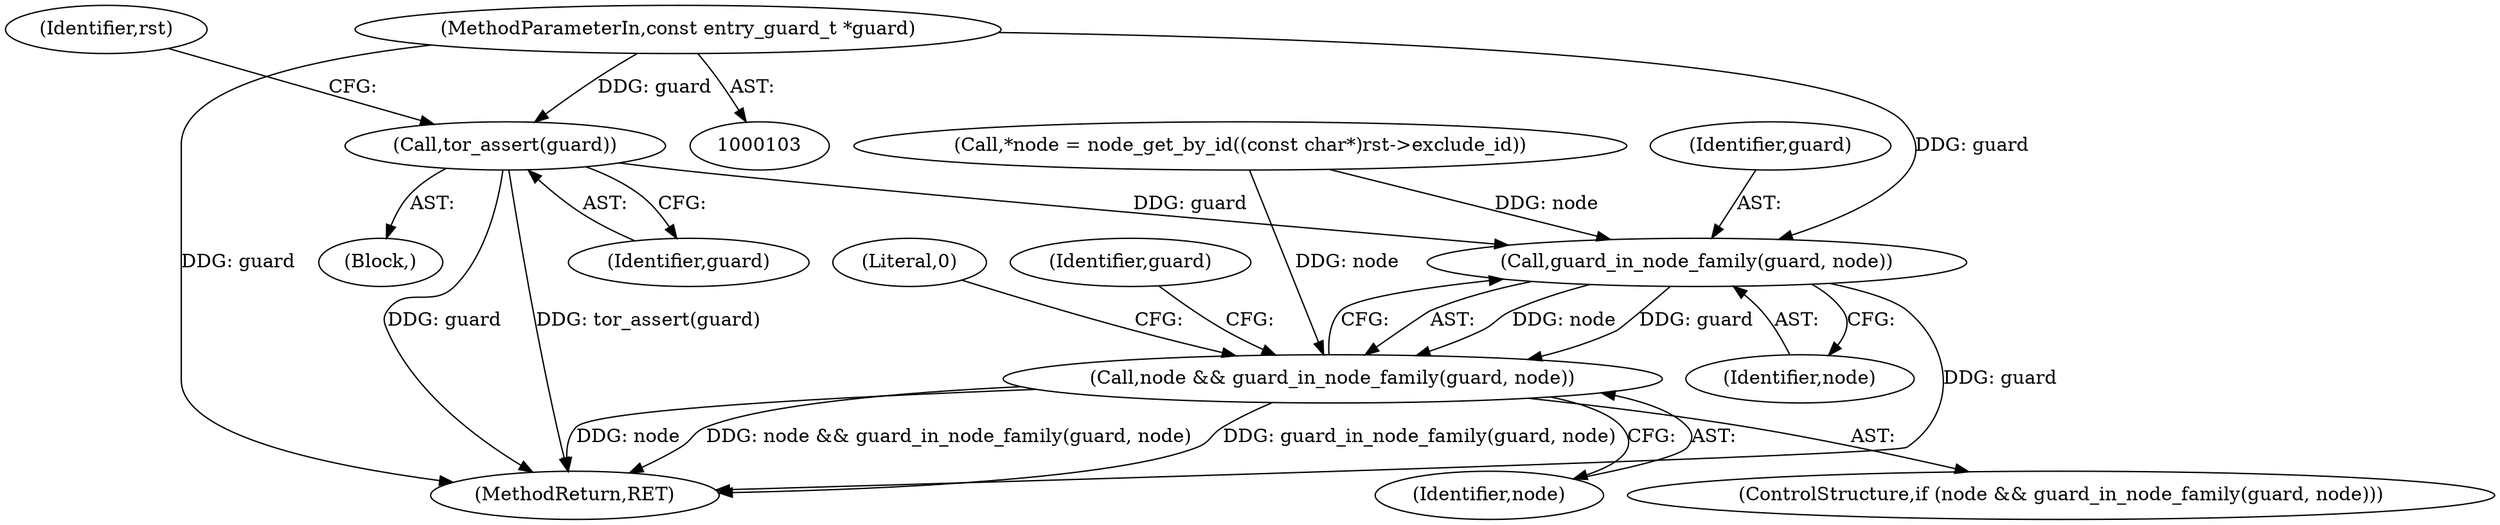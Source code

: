 digraph "0_tor_665baf5ed5c6186d973c46cdea165c0548027350@API" {
"1000107" [label="(Call,tor_assert(guard))"];
"1000104" [label="(MethodParameterIn,const entry_guard_t *guard)"];
"1000126" [label="(Call,guard_in_node_family(guard, node))"];
"1000124" [label="(Call,node && guard_in_node_family(guard, node))"];
"1000104" [label="(MethodParameterIn,const entry_guard_t *guard)"];
"1000140" [label="(MethodReturn,RET)"];
"1000125" [label="(Identifier,node)"];
"1000124" [label="(Call,node && guard_in_node_family(guard, node))"];
"1000107" [label="(Call,tor_assert(guard))"];
"1000130" [label="(Literal,0)"];
"1000111" [label="(Identifier,rst)"];
"1000127" [label="(Identifier,guard)"];
"1000108" [label="(Identifier,guard)"];
"1000123" [label="(ControlStructure,if (node && guard_in_node_family(guard, node)))"];
"1000128" [label="(Identifier,node)"];
"1000134" [label="(Identifier,guard)"];
"1000106" [label="(Block,)"];
"1000115" [label="(Call,*node = node_get_by_id((const char*)rst->exclude_id))"];
"1000126" [label="(Call,guard_in_node_family(guard, node))"];
"1000107" -> "1000106"  [label="AST: "];
"1000107" -> "1000108"  [label="CFG: "];
"1000108" -> "1000107"  [label="AST: "];
"1000111" -> "1000107"  [label="CFG: "];
"1000107" -> "1000140"  [label="DDG: guard"];
"1000107" -> "1000140"  [label="DDG: tor_assert(guard)"];
"1000104" -> "1000107"  [label="DDG: guard"];
"1000107" -> "1000126"  [label="DDG: guard"];
"1000104" -> "1000103"  [label="AST: "];
"1000104" -> "1000140"  [label="DDG: guard"];
"1000104" -> "1000126"  [label="DDG: guard"];
"1000126" -> "1000124"  [label="AST: "];
"1000126" -> "1000128"  [label="CFG: "];
"1000127" -> "1000126"  [label="AST: "];
"1000128" -> "1000126"  [label="AST: "];
"1000124" -> "1000126"  [label="CFG: "];
"1000126" -> "1000140"  [label="DDG: guard"];
"1000126" -> "1000124"  [label="DDG: node"];
"1000126" -> "1000124"  [label="DDG: guard"];
"1000115" -> "1000126"  [label="DDG: node"];
"1000124" -> "1000123"  [label="AST: "];
"1000124" -> "1000125"  [label="CFG: "];
"1000125" -> "1000124"  [label="AST: "];
"1000130" -> "1000124"  [label="CFG: "];
"1000134" -> "1000124"  [label="CFG: "];
"1000124" -> "1000140"  [label="DDG: guard_in_node_family(guard, node)"];
"1000124" -> "1000140"  [label="DDG: node"];
"1000124" -> "1000140"  [label="DDG: node && guard_in_node_family(guard, node)"];
"1000115" -> "1000124"  [label="DDG: node"];
}
